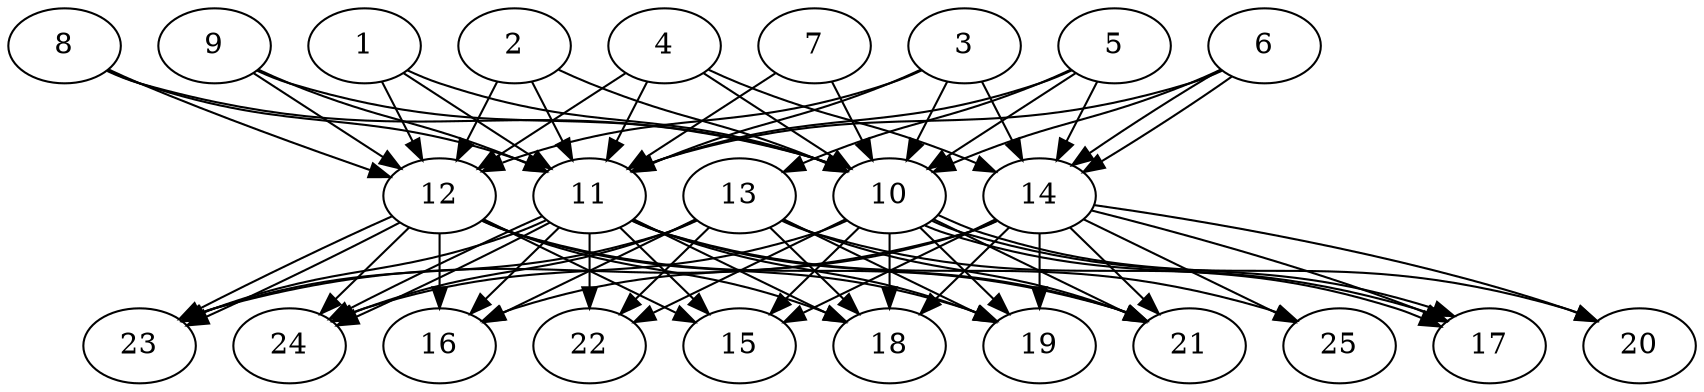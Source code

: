 // DAG automatically generated by daggen at Thu Oct  3 14:00:40 2019
// ./daggen --dot -n 25 --ccr 0.4 --fat 0.7 --regular 0.5 --density 0.9 --mindata 5242880 --maxdata 52428800 
digraph G {
  1 [size="120596480", alpha="0.00", expect_size="48238592"] 
  1 -> 10 [size ="48238592"]
  1 -> 11 [size ="48238592"]
  1 -> 12 [size ="48238592"]
  2 [size="55421440", alpha="0.18", expect_size="22168576"] 
  2 -> 10 [size ="22168576"]
  2 -> 11 [size ="22168576"]
  2 -> 12 [size ="22168576"]
  3 [size="117127680", alpha="0.01", expect_size="46851072"] 
  3 -> 10 [size ="46851072"]
  3 -> 11 [size ="46851072"]
  3 -> 12 [size ="46851072"]
  3 -> 14 [size ="46851072"]
  4 [size="48120320", alpha="0.03", expect_size="19248128"] 
  4 -> 10 [size ="19248128"]
  4 -> 11 [size ="19248128"]
  4 -> 12 [size ="19248128"]
  4 -> 14 [size ="19248128"]
  5 [size="106099200", alpha="0.14", expect_size="42439680"] 
  5 -> 10 [size ="42439680"]
  5 -> 11 [size ="42439680"]
  5 -> 13 [size ="42439680"]
  5 -> 14 [size ="42439680"]
  6 [size="28579840", alpha="0.01", expect_size="11431936"] 
  6 -> 10 [size ="11431936"]
  6 -> 11 [size ="11431936"]
  6 -> 14 [size ="11431936"]
  6 -> 14 [size ="11431936"]
  7 [size="73254400", alpha="0.09", expect_size="29301760"] 
  7 -> 10 [size ="29301760"]
  7 -> 11 [size ="29301760"]
  8 [size="15621120", alpha="0.04", expect_size="6248448"] 
  8 -> 10 [size ="6248448"]
  8 -> 11 [size ="6248448"]
  8 -> 12 [size ="6248448"]
  9 [size="125396480", alpha="0.12", expect_size="50158592"] 
  9 -> 10 [size ="50158592"]
  9 -> 11 [size ="50158592"]
  9 -> 12 [size ="50158592"]
  10 [size="110571520", alpha="0.15", expect_size="44228608"] 
  10 -> 15 [size ="44228608"]
  10 -> 17 [size ="44228608"]
  10 -> 17 [size ="44228608"]
  10 -> 18 [size ="44228608"]
  10 -> 19 [size ="44228608"]
  10 -> 20 [size ="44228608"]
  10 -> 21 [size ="44228608"]
  10 -> 22 [size ="44228608"]
  10 -> 24 [size ="44228608"]
  11 [size="97034240", alpha="0.04", expect_size="38813696"] 
  11 -> 15 [size ="38813696"]
  11 -> 16 [size ="38813696"]
  11 -> 18 [size ="38813696"]
  11 -> 19 [size ="38813696"]
  11 -> 21 [size ="38813696"]
  11 -> 22 [size ="38813696"]
  11 -> 23 [size ="38813696"]
  11 -> 24 [size ="38813696"]
  11 -> 24 [size ="38813696"]
  11 -> 25 [size ="38813696"]
  12 [size="99875840", alpha="0.15", expect_size="39950336"] 
  12 -> 15 [size ="39950336"]
  12 -> 16 [size ="39950336"]
  12 -> 18 [size ="39950336"]
  12 -> 19 [size ="39950336"]
  12 -> 21 [size ="39950336"]
  12 -> 23 [size ="39950336"]
  12 -> 23 [size ="39950336"]
  12 -> 24 [size ="39950336"]
  13 [size="86333440", alpha="0.10", expect_size="34533376"] 
  13 -> 16 [size ="34533376"]
  13 -> 17 [size ="34533376"]
  13 -> 18 [size ="34533376"]
  13 -> 19 [size ="34533376"]
  13 -> 21 [size ="34533376"]
  13 -> 22 [size ="34533376"]
  13 -> 23 [size ="34533376"]
  13 -> 24 [size ="34533376"]
  14 [size="92513280", alpha="0.08", expect_size="37005312"] 
  14 -> 15 [size ="37005312"]
  14 -> 16 [size ="37005312"]
  14 -> 17 [size ="37005312"]
  14 -> 18 [size ="37005312"]
  14 -> 19 [size ="37005312"]
  14 -> 20 [size ="37005312"]
  14 -> 21 [size ="37005312"]
  14 -> 23 [size ="37005312"]
  14 -> 25 [size ="37005312"]
  15 [size="112171520", alpha="0.19", expect_size="44868608"] 
  16 [size="79080960", alpha="0.14", expect_size="31632384"] 
  17 [size="87216640", alpha="0.05", expect_size="34886656"] 
  18 [size="20152320", alpha="0.08", expect_size="8060928"] 
  19 [size="45245440", alpha="0.01", expect_size="18098176"] 
  20 [size="116602880", alpha="0.04", expect_size="46641152"] 
  21 [size="85637120", alpha="0.06", expect_size="34254848"] 
  22 [size="111948800", alpha="0.15", expect_size="44779520"] 
  23 [size="83279360", alpha="0.01", expect_size="33311744"] 
  24 [size="23708160", alpha="0.14", expect_size="9483264"] 
  25 [size="68029440", alpha="0.02", expect_size="27211776"] 
}
